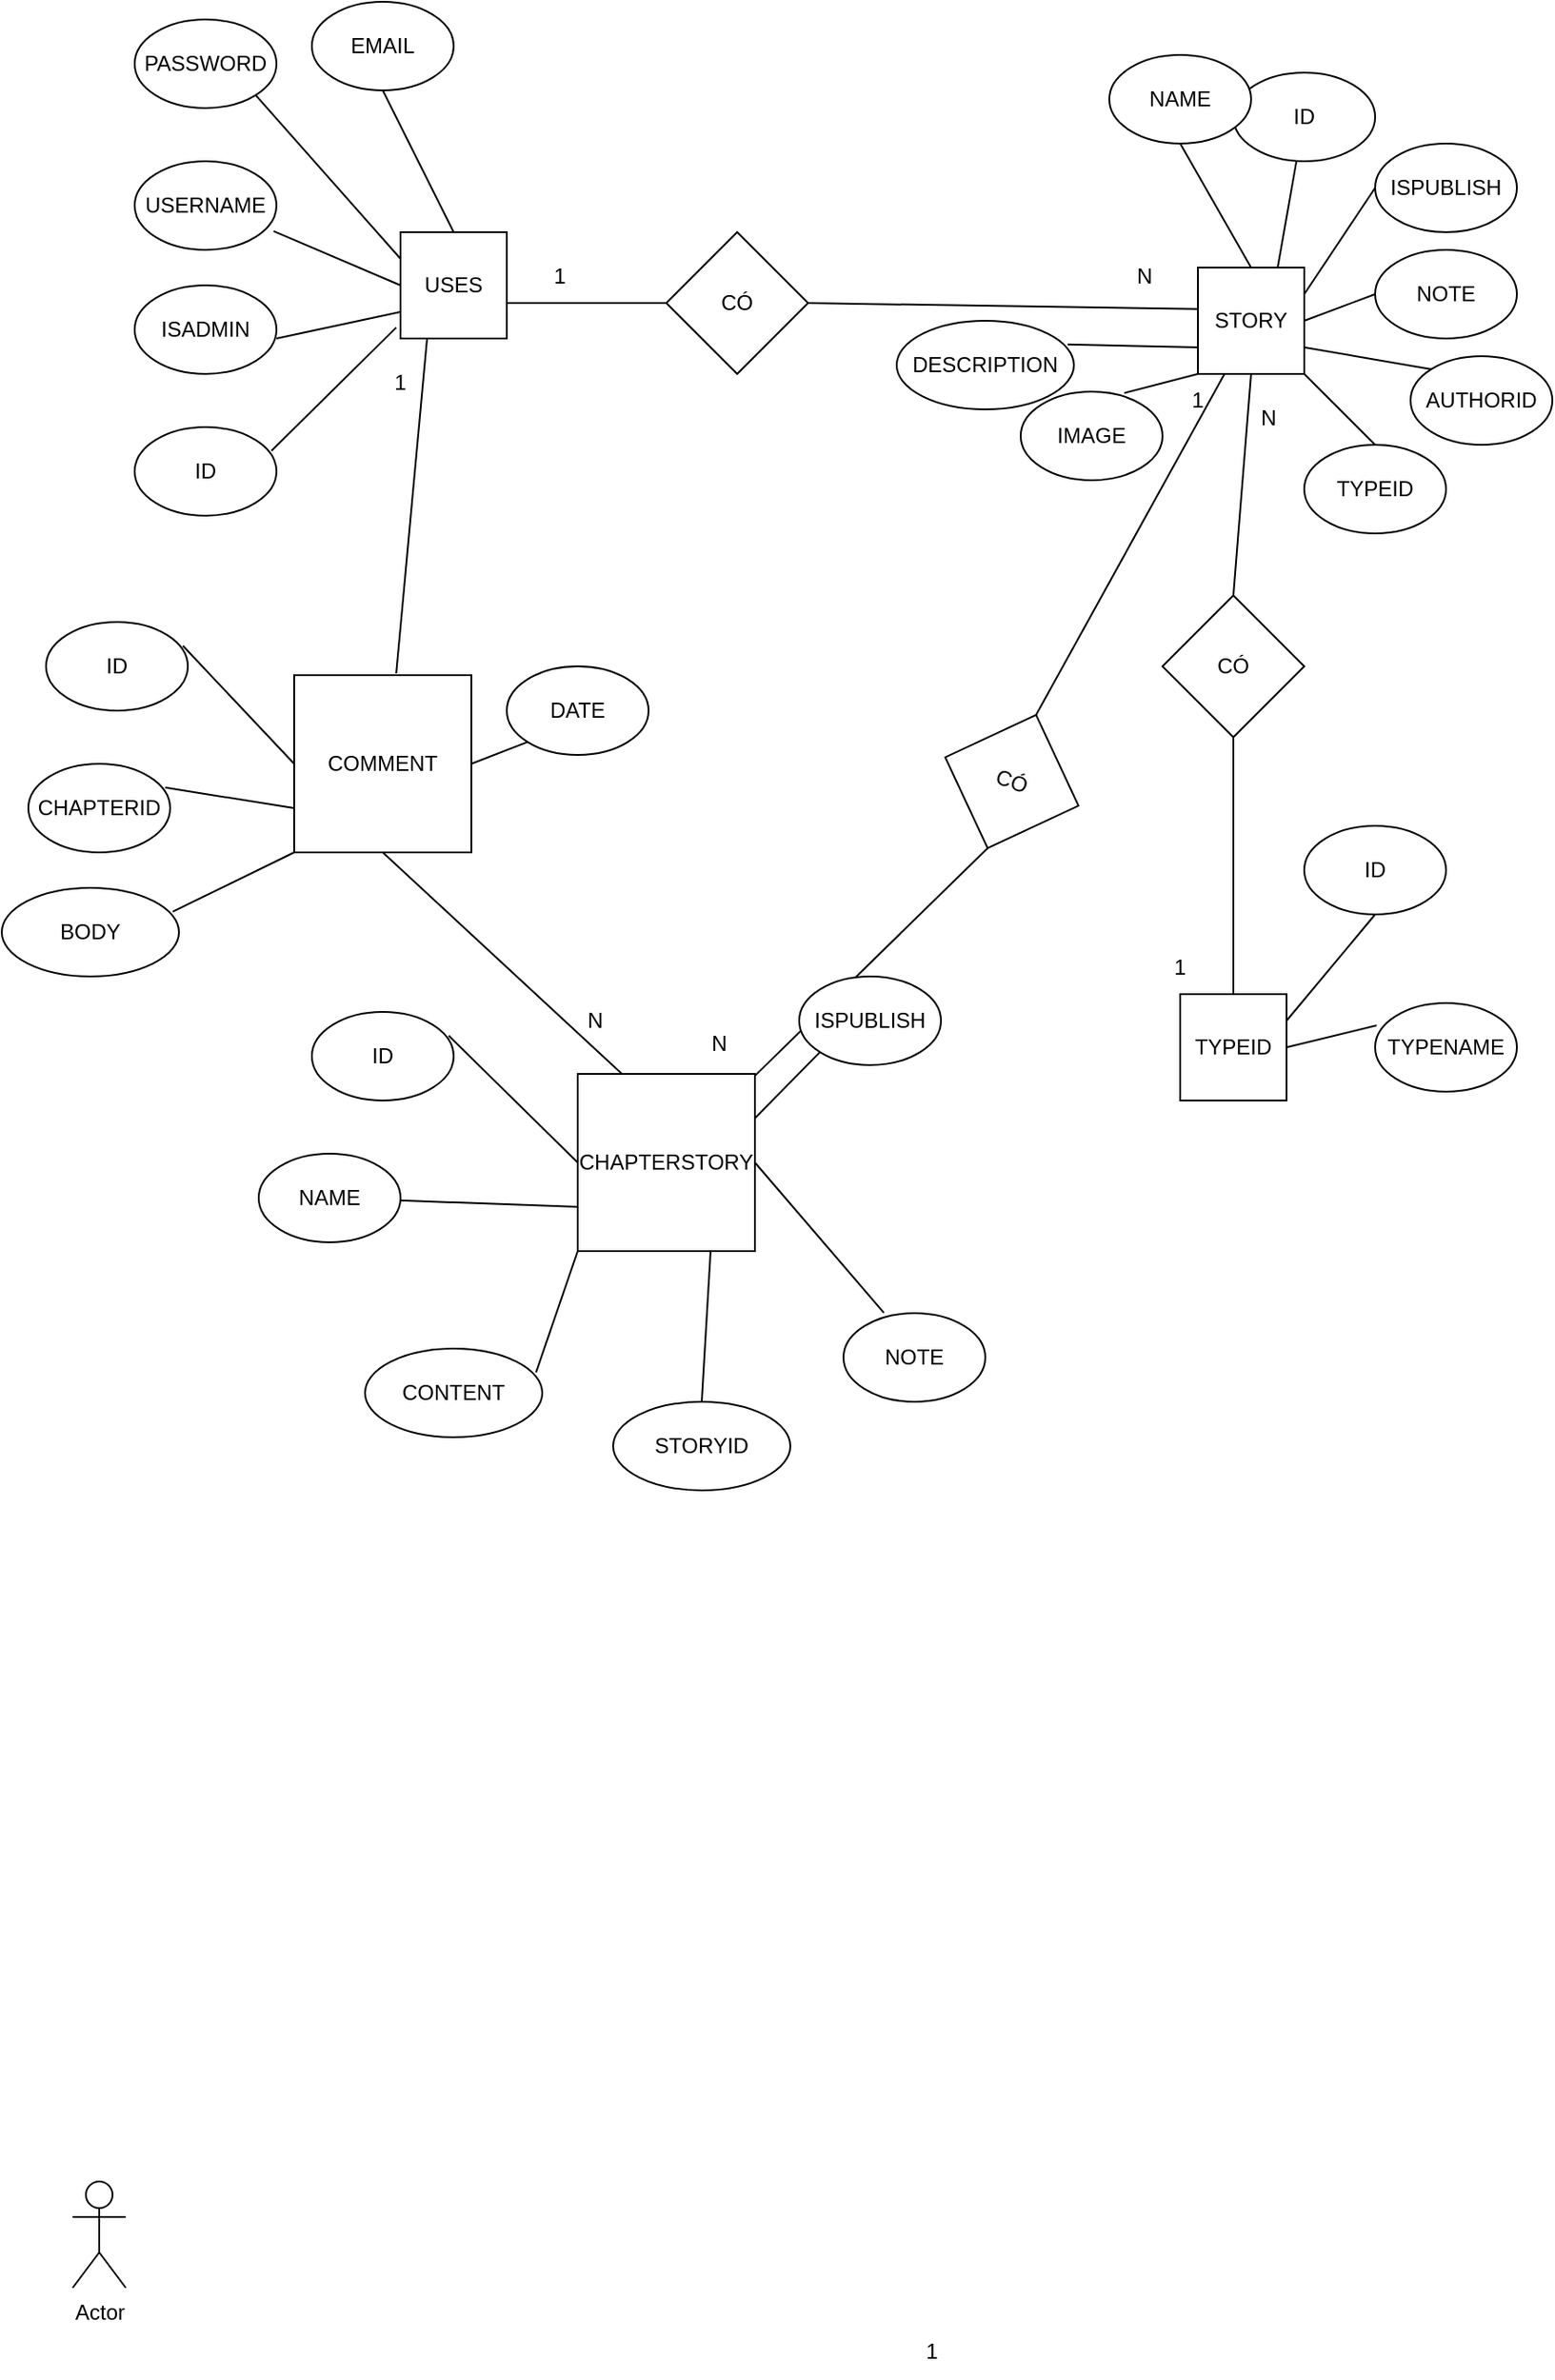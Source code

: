 <mxfile version="21.0.2" type="github">
  <diagram name="Page-1" id="jhrjBW9a0C2SVgo-CWRU">
    <mxGraphModel dx="913" dy="505" grid="1" gridSize="10" guides="1" tooltips="1" connect="1" arrows="1" fold="1" page="1" pageScale="1" pageWidth="850" pageHeight="1100" math="0" shadow="0">
      <root>
        <mxCell id="0" />
        <mxCell id="1" parent="0" />
        <mxCell id="G8aZs1uHEPbQJze8aGuv-1" value="USES" style="whiteSpace=wrap;html=1;aspect=fixed;" vertex="1" parent="1">
          <mxGeometry x="270" y="160" width="60" height="60" as="geometry" />
        </mxCell>
        <mxCell id="G8aZs1uHEPbQJze8aGuv-2" value="USERNAME" style="ellipse;whiteSpace=wrap;html=1;" vertex="1" parent="1">
          <mxGeometry x="120" y="120" width="80" height="50" as="geometry" />
        </mxCell>
        <mxCell id="G8aZs1uHEPbQJze8aGuv-3" value="" style="endArrow=none;html=1;rounded=0;exitX=0;exitY=0.5;exitDx=0;exitDy=0;entryX=0.98;entryY=0.788;entryDx=0;entryDy=0;entryPerimeter=0;" edge="1" parent="1" source="G8aZs1uHEPbQJze8aGuv-1" target="G8aZs1uHEPbQJze8aGuv-2">
          <mxGeometry width="50" height="50" relative="1" as="geometry">
            <mxPoint x="400" y="290" as="sourcePoint" />
            <mxPoint x="450" y="240" as="targetPoint" />
          </mxGeometry>
        </mxCell>
        <mxCell id="G8aZs1uHEPbQJze8aGuv-4" value="PASSWORD" style="ellipse;whiteSpace=wrap;html=1;" vertex="1" parent="1">
          <mxGeometry x="120" y="40" width="80" height="50" as="geometry" />
        </mxCell>
        <mxCell id="G8aZs1uHEPbQJze8aGuv-5" value="" style="endArrow=none;html=1;rounded=0;exitX=0;exitY=0.25;exitDx=0;exitDy=0;entryX=1;entryY=1;entryDx=0;entryDy=0;" edge="1" parent="1" source="G8aZs1uHEPbQJze8aGuv-1" target="G8aZs1uHEPbQJze8aGuv-4">
          <mxGeometry width="50" height="50" relative="1" as="geometry">
            <mxPoint x="280" y="200" as="sourcePoint" />
            <mxPoint x="218" y="169" as="targetPoint" />
          </mxGeometry>
        </mxCell>
        <mxCell id="G8aZs1uHEPbQJze8aGuv-6" value="EMAIL" style="ellipse;whiteSpace=wrap;html=1;" vertex="1" parent="1">
          <mxGeometry x="220" y="30" width="80" height="50" as="geometry" />
        </mxCell>
        <mxCell id="G8aZs1uHEPbQJze8aGuv-7" value="" style="endArrow=none;html=1;rounded=0;entryX=0.5;entryY=1;entryDx=0;entryDy=0;" edge="1" parent="1" target="G8aZs1uHEPbQJze8aGuv-6">
          <mxGeometry width="50" height="50" relative="1" as="geometry">
            <mxPoint x="300" y="160" as="sourcePoint" />
            <mxPoint x="308" y="159" as="targetPoint" />
          </mxGeometry>
        </mxCell>
        <mxCell id="G8aZs1uHEPbQJze8aGuv-8" value="ISADMIN" style="ellipse;whiteSpace=wrap;html=1;" vertex="1" parent="1">
          <mxGeometry x="120" y="190" width="80" height="50" as="geometry" />
        </mxCell>
        <mxCell id="G8aZs1uHEPbQJze8aGuv-9" value="" style="endArrow=none;html=1;rounded=0;exitX=0;exitY=0.75;exitDx=0;exitDy=0;" edge="1" parent="1" source="G8aZs1uHEPbQJze8aGuv-1">
          <mxGeometry width="50" height="50" relative="1" as="geometry">
            <mxPoint x="250" y="260" as="sourcePoint" />
            <mxPoint x="200" y="220" as="targetPoint" />
          </mxGeometry>
        </mxCell>
        <mxCell id="G8aZs1uHEPbQJze8aGuv-10" value="ID" style="ellipse;whiteSpace=wrap;html=1;" vertex="1" parent="1">
          <mxGeometry x="120" y="270" width="80" height="50" as="geometry" />
        </mxCell>
        <mxCell id="G8aZs1uHEPbQJze8aGuv-11" value="" style="endArrow=none;html=1;rounded=0;exitX=-0.04;exitY=0.897;exitDx=0;exitDy=0;entryX=0.965;entryY=0.268;entryDx=0;entryDy=0;entryPerimeter=0;exitPerimeter=0;" edge="1" parent="1" target="G8aZs1uHEPbQJze8aGuv-10" source="G8aZs1uHEPbQJze8aGuv-1">
          <mxGeometry width="50" height="50" relative="1" as="geometry">
            <mxPoint x="280" y="215" as="sourcePoint" />
            <mxPoint x="440" y="320" as="targetPoint" />
          </mxGeometry>
        </mxCell>
        <mxCell id="G8aZs1uHEPbQJze8aGuv-12" value="CÓ" style="rhombus;whiteSpace=wrap;html=1;" vertex="1" parent="1">
          <mxGeometry x="420" y="160" width="80" height="80" as="geometry" />
        </mxCell>
        <mxCell id="G8aZs1uHEPbQJze8aGuv-13" value="STORY" style="whiteSpace=wrap;html=1;aspect=fixed;" vertex="1" parent="1">
          <mxGeometry x="720" y="180" width="60" height="60" as="geometry" />
        </mxCell>
        <mxCell id="G8aZs1uHEPbQJze8aGuv-14" value="" style="endArrow=none;html=1;rounded=0;exitX=0;exitY=1;exitDx=0;exitDy=0;entryX=0;entryY=0.5;entryDx=0;entryDy=0;" edge="1" parent="1" source="G8aZs1uHEPbQJze8aGuv-16" target="G8aZs1uHEPbQJze8aGuv-12">
          <mxGeometry width="50" height="50" relative="1" as="geometry">
            <mxPoint x="370" y="240" as="sourcePoint" />
            <mxPoint x="370" y="320" as="targetPoint" />
          </mxGeometry>
        </mxCell>
        <mxCell id="G8aZs1uHEPbQJze8aGuv-15" value="" style="endArrow=none;html=1;rounded=0;exitX=1;exitY=0.5;exitDx=0;exitDy=0;entryX=0;entryY=0.39;entryDx=0;entryDy=0;entryPerimeter=0;" edge="1" parent="1" source="G8aZs1uHEPbQJze8aGuv-12" target="G8aZs1uHEPbQJze8aGuv-13">
          <mxGeometry width="50" height="50" relative="1" as="geometry">
            <mxPoint x="430" y="360" as="sourcePoint" />
            <mxPoint x="490" y="460" as="targetPoint" />
          </mxGeometry>
        </mxCell>
        <mxCell id="G8aZs1uHEPbQJze8aGuv-16" value="1" style="text;html=1;strokeColor=none;fillColor=none;align=center;verticalAlign=middle;whiteSpace=wrap;rounded=0;" vertex="1" parent="1">
          <mxGeometry x="330" y="170" width="60" height="30" as="geometry" />
        </mxCell>
        <mxCell id="G8aZs1uHEPbQJze8aGuv-17" value="N" style="text;html=1;strokeColor=none;fillColor=none;align=center;verticalAlign=middle;whiteSpace=wrap;rounded=0;" vertex="1" parent="1">
          <mxGeometry x="660" y="170" width="60" height="30" as="geometry" />
        </mxCell>
        <mxCell id="G8aZs1uHEPbQJze8aGuv-20" value="ID" style="ellipse;whiteSpace=wrap;html=1;" vertex="1" parent="1">
          <mxGeometry x="740" y="70" width="80" height="50" as="geometry" />
        </mxCell>
        <mxCell id="G8aZs1uHEPbQJze8aGuv-21" value="" style="endArrow=none;html=1;rounded=0;exitX=0.75;exitY=0;exitDx=0;exitDy=0;" edge="1" parent="1" target="G8aZs1uHEPbQJze8aGuv-20" source="G8aZs1uHEPbQJze8aGuv-13">
          <mxGeometry width="50" height="50" relative="1" as="geometry">
            <mxPoint x="700" y="210" as="sourcePoint" />
            <mxPoint x="862" y="346" as="targetPoint" />
          </mxGeometry>
        </mxCell>
        <mxCell id="G8aZs1uHEPbQJze8aGuv-22" value="NAME" style="ellipse;whiteSpace=wrap;html=1;" vertex="1" parent="1">
          <mxGeometry x="670" y="60" width="80" height="50" as="geometry" />
        </mxCell>
        <mxCell id="G8aZs1uHEPbQJze8aGuv-23" value="" style="endArrow=none;html=1;rounded=0;exitX=0.5;exitY=0;exitDx=0;exitDy=0;entryX=0.5;entryY=1;entryDx=0;entryDy=0;" edge="1" parent="1" target="G8aZs1uHEPbQJze8aGuv-22" source="G8aZs1uHEPbQJze8aGuv-13">
          <mxGeometry width="50" height="50" relative="1" as="geometry">
            <mxPoint x="670" y="160" as="sourcePoint" />
            <mxPoint x="842" y="266" as="targetPoint" />
          </mxGeometry>
        </mxCell>
        <mxCell id="G8aZs1uHEPbQJze8aGuv-24" value="DESCRIPTION" style="ellipse;whiteSpace=wrap;html=1;" vertex="1" parent="1">
          <mxGeometry x="550" y="210" width="100" height="50" as="geometry" />
        </mxCell>
        <mxCell id="G8aZs1uHEPbQJze8aGuv-25" value="" style="endArrow=none;html=1;rounded=0;exitX=0;exitY=0.75;exitDx=0;exitDy=0;entryX=0.965;entryY=0.268;entryDx=0;entryDy=0;entryPerimeter=0;" edge="1" parent="1" target="G8aZs1uHEPbQJze8aGuv-24" source="G8aZs1uHEPbQJze8aGuv-13">
          <mxGeometry width="50" height="50" relative="1" as="geometry">
            <mxPoint x="720" y="310" as="sourcePoint" />
            <mxPoint x="872" y="311" as="targetPoint" />
          </mxGeometry>
        </mxCell>
        <mxCell id="G8aZs1uHEPbQJze8aGuv-26" value="IMAGE" style="ellipse;whiteSpace=wrap;html=1;" vertex="1" parent="1">
          <mxGeometry x="620" y="250" width="80" height="50" as="geometry" />
        </mxCell>
        <mxCell id="G8aZs1uHEPbQJze8aGuv-27" value="" style="endArrow=none;html=1;rounded=0;exitX=0;exitY=1;exitDx=0;exitDy=0;entryX=0.73;entryY=0.016;entryDx=0;entryDy=0;entryPerimeter=0;" edge="1" parent="1" target="G8aZs1uHEPbQJze8aGuv-26" source="G8aZs1uHEPbQJze8aGuv-13">
          <mxGeometry width="50" height="50" relative="1" as="geometry">
            <mxPoint x="770" y="370" as="sourcePoint" />
            <mxPoint x="922" y="371" as="targetPoint" />
          </mxGeometry>
        </mxCell>
        <mxCell id="G8aZs1uHEPbQJze8aGuv-28" value="TYPEID" style="ellipse;whiteSpace=wrap;html=1;" vertex="1" parent="1">
          <mxGeometry x="780" y="280" width="80" height="50" as="geometry" />
        </mxCell>
        <mxCell id="G8aZs1uHEPbQJze8aGuv-29" value="" style="endArrow=none;html=1;rounded=0;exitX=1;exitY=1;exitDx=0;exitDy=0;entryX=0.5;entryY=0;entryDx=0;entryDy=0;" edge="1" parent="1" target="G8aZs1uHEPbQJze8aGuv-28" source="G8aZs1uHEPbQJze8aGuv-13">
          <mxGeometry width="50" height="50" relative="1" as="geometry">
            <mxPoint x="735" y="287.5" as="sourcePoint" />
            <mxPoint x="1042" y="371" as="targetPoint" />
          </mxGeometry>
        </mxCell>
        <mxCell id="G8aZs1uHEPbQJze8aGuv-30" value="AUTHORID&lt;br&gt;" style="ellipse;whiteSpace=wrap;html=1;" vertex="1" parent="1">
          <mxGeometry x="840" y="230" width="80" height="50" as="geometry" />
        </mxCell>
        <mxCell id="G8aZs1uHEPbQJze8aGuv-31" value="" style="endArrow=none;html=1;rounded=0;exitX=1;exitY=0.75;exitDx=0;exitDy=0;entryX=0;entryY=0;entryDx=0;entryDy=0;" edge="1" parent="1" target="G8aZs1uHEPbQJze8aGuv-30" source="G8aZs1uHEPbQJze8aGuv-13">
          <mxGeometry width="50" height="50" relative="1" as="geometry">
            <mxPoint x="950" y="335" as="sourcePoint" />
            <mxPoint x="1102" y="336" as="targetPoint" />
          </mxGeometry>
        </mxCell>
        <mxCell id="G8aZs1uHEPbQJze8aGuv-32" value="NOTE" style="ellipse;whiteSpace=wrap;html=1;" vertex="1" parent="1">
          <mxGeometry x="820" y="170" width="80" height="50" as="geometry" />
        </mxCell>
        <mxCell id="G8aZs1uHEPbQJze8aGuv-33" value="" style="endArrow=none;html=1;rounded=0;exitX=1;exitY=0.5;exitDx=0;exitDy=0;entryX=0;entryY=0.5;entryDx=0;entryDy=0;" edge="1" parent="1" target="G8aZs1uHEPbQJze8aGuv-32" source="G8aZs1uHEPbQJze8aGuv-13">
          <mxGeometry width="50" height="50" relative="1" as="geometry">
            <mxPoint x="970" y="250" as="sourcePoint" />
            <mxPoint x="1122" y="251" as="targetPoint" />
          </mxGeometry>
        </mxCell>
        <mxCell id="G8aZs1uHEPbQJze8aGuv-35" value="ISPUBLISH" style="ellipse;whiteSpace=wrap;html=1;" vertex="1" parent="1">
          <mxGeometry x="820" y="110" width="80" height="50" as="geometry" />
        </mxCell>
        <mxCell id="G8aZs1uHEPbQJze8aGuv-36" value="" style="endArrow=none;html=1;rounded=0;exitX=1;exitY=0.25;exitDx=0;exitDy=0;entryX=0;entryY=0.5;entryDx=0;entryDy=0;" edge="1" parent="1" target="G8aZs1uHEPbQJze8aGuv-35" source="G8aZs1uHEPbQJze8aGuv-13">
          <mxGeometry width="50" height="50" relative="1" as="geometry">
            <mxPoint x="790" y="200" as="sourcePoint" />
            <mxPoint x="1162" y="201" as="targetPoint" />
          </mxGeometry>
        </mxCell>
        <mxCell id="G8aZs1uHEPbQJze8aGuv-37" value="CHAPTERSTORY" style="whiteSpace=wrap;html=1;aspect=fixed;" vertex="1" parent="1">
          <mxGeometry x="370" y="635" width="100" height="100" as="geometry" />
        </mxCell>
        <mxCell id="G8aZs1uHEPbQJze8aGuv-38" value="ID" style="ellipse;whiteSpace=wrap;html=1;" vertex="1" parent="1">
          <mxGeometry x="220" y="600" width="80" height="50" as="geometry" />
        </mxCell>
        <mxCell id="G8aZs1uHEPbQJze8aGuv-39" value="" style="endArrow=none;html=1;rounded=0;entryX=0.965;entryY=0.268;entryDx=0;entryDy=0;entryPerimeter=0;exitX=0;exitY=0.5;exitDx=0;exitDy=0;" edge="1" parent="1" source="G8aZs1uHEPbQJze8aGuv-37" target="G8aZs1uHEPbQJze8aGuv-38">
          <mxGeometry width="50" height="50" relative="1" as="geometry">
            <mxPoint x="345" y="817.5" as="sourcePoint" />
            <mxPoint x="557" y="913.5" as="targetPoint" />
          </mxGeometry>
        </mxCell>
        <mxCell id="G8aZs1uHEPbQJze8aGuv-40" value="NAME" style="ellipse;whiteSpace=wrap;html=1;" vertex="1" parent="1">
          <mxGeometry x="190" y="680" width="80" height="50" as="geometry" />
        </mxCell>
        <mxCell id="G8aZs1uHEPbQJze8aGuv-41" value="" style="endArrow=none;html=1;rounded=0;exitX=0;exitY=0.75;exitDx=0;exitDy=0;" edge="1" parent="1" source="G8aZs1uHEPbQJze8aGuv-37" target="G8aZs1uHEPbQJze8aGuv-40">
          <mxGeometry width="50" height="50" relative="1" as="geometry">
            <mxPoint x="365" y="727.5" as="sourcePoint" />
            <mxPoint x="287.2" y="693.4" as="targetPoint" />
          </mxGeometry>
        </mxCell>
        <mxCell id="G8aZs1uHEPbQJze8aGuv-42" value="CONTENT" style="ellipse;whiteSpace=wrap;html=1;" vertex="1" parent="1">
          <mxGeometry x="250" y="790" width="100" height="50" as="geometry" />
        </mxCell>
        <mxCell id="G8aZs1uHEPbQJze8aGuv-43" value="" style="endArrow=none;html=1;rounded=0;exitX=0;exitY=1;exitDx=0;exitDy=0;entryX=0.965;entryY=0.268;entryDx=0;entryDy=0;entryPerimeter=0;" edge="1" parent="1" source="G8aZs1uHEPbQJze8aGuv-37" target="G8aZs1uHEPbQJze8aGuv-42">
          <mxGeometry width="50" height="50" relative="1" as="geometry">
            <mxPoint x="415" y="877.5" as="sourcePoint" />
            <mxPoint x="567" y="878.5" as="targetPoint" />
          </mxGeometry>
        </mxCell>
        <mxCell id="G8aZs1uHEPbQJze8aGuv-46" value="STORYID" style="ellipse;whiteSpace=wrap;html=1;" vertex="1" parent="1">
          <mxGeometry x="390" y="820" width="100" height="50" as="geometry" />
        </mxCell>
        <mxCell id="G8aZs1uHEPbQJze8aGuv-47" value="" style="endArrow=none;html=1;rounded=0;exitX=0.75;exitY=1;exitDx=0;exitDy=0;entryX=0.5;entryY=0;entryDx=0;entryDy=0;" edge="1" parent="1" source="G8aZs1uHEPbQJze8aGuv-37" target="G8aZs1uHEPbQJze8aGuv-46">
          <mxGeometry width="50" height="50" relative="1" as="geometry">
            <mxPoint x="430" y="855" as="sourcePoint" />
            <mxPoint x="460" y="810" as="targetPoint" />
          </mxGeometry>
        </mxCell>
        <mxCell id="G8aZs1uHEPbQJze8aGuv-50" value="NOTE" style="ellipse;whiteSpace=wrap;html=1;" vertex="1" parent="1">
          <mxGeometry x="520" y="770" width="80" height="50" as="geometry" />
        </mxCell>
        <mxCell id="G8aZs1uHEPbQJze8aGuv-51" value="" style="endArrow=none;html=1;rounded=0;exitX=1;exitY=0.5;exitDx=0;exitDy=0;entryX=0.285;entryY=-0.004;entryDx=0;entryDy=0;entryPerimeter=0;" edge="1" parent="1" source="G8aZs1uHEPbQJze8aGuv-37" target="G8aZs1uHEPbQJze8aGuv-50">
          <mxGeometry width="50" height="50" relative="1" as="geometry">
            <mxPoint x="665" y="817.5" as="sourcePoint" />
            <mxPoint x="817" y="818.5" as="targetPoint" />
          </mxGeometry>
        </mxCell>
        <mxCell id="G8aZs1uHEPbQJze8aGuv-53" value="" style="endArrow=none;html=1;rounded=0;exitX=1;exitY=0.25;exitDx=0;exitDy=0;entryX=0;entryY=1;entryDx=0;entryDy=0;" edge="1" parent="1" source="G8aZs1uHEPbQJze8aGuv-37" target="G8aZs1uHEPbQJze8aGuv-102">
          <mxGeometry width="50" height="50" relative="1" as="geometry">
            <mxPoint x="485" y="767.5" as="sourcePoint" />
            <mxPoint x="561.716" y="742.678" as="targetPoint" />
          </mxGeometry>
        </mxCell>
        <mxCell id="G8aZs1uHEPbQJze8aGuv-59" value="CÓ" style="rhombus;whiteSpace=wrap;html=1;rotation=20;" vertex="1" parent="1">
          <mxGeometry x="575" y="430" width="80" height="80" as="geometry" />
        </mxCell>
        <mxCell id="G8aZs1uHEPbQJze8aGuv-60" value="" style="endArrow=none;html=1;rounded=0;entryX=0.5;entryY=1;entryDx=0;entryDy=0;" edge="1" parent="1" target="G8aZs1uHEPbQJze8aGuv-59" source="G8aZs1uHEPbQJze8aGuv-37">
          <mxGeometry width="50" height="50" relative="1" as="geometry">
            <mxPoint x="360" y="910" as="sourcePoint" />
            <mxPoint x="420" y="840" as="targetPoint" />
          </mxGeometry>
        </mxCell>
        <mxCell id="G8aZs1uHEPbQJze8aGuv-61" value="" style="endArrow=none;html=1;rounded=0;entryX=0.25;entryY=1;entryDx=0;entryDy=0;exitX=0.5;exitY=0;exitDx=0;exitDy=0;" edge="1" parent="1" source="G8aZs1uHEPbQJze8aGuv-59" target="G8aZs1uHEPbQJze8aGuv-13">
          <mxGeometry width="50" height="50" relative="1" as="geometry">
            <mxPoint x="460" y="730" as="sourcePoint" />
            <mxPoint x="710" y="460" as="targetPoint" />
          </mxGeometry>
        </mxCell>
        <mxCell id="G8aZs1uHEPbQJze8aGuv-62" value="N" style="text;html=1;strokeColor=none;fillColor=none;align=center;verticalAlign=middle;whiteSpace=wrap;rounded=0;" vertex="1" parent="1">
          <mxGeometry x="420" y="600" width="60" height="35" as="geometry" />
        </mxCell>
        <mxCell id="G8aZs1uHEPbQJze8aGuv-63" value="1" style="text;html=1;strokeColor=none;fillColor=none;align=center;verticalAlign=middle;whiteSpace=wrap;rounded=0;" vertex="1" parent="1">
          <mxGeometry x="690" y="240" width="60" height="30" as="geometry" />
        </mxCell>
        <mxCell id="G8aZs1uHEPbQJze8aGuv-65" value="TYPEID" style="whiteSpace=wrap;html=1;aspect=fixed;" vertex="1" parent="1">
          <mxGeometry x="710" y="590" width="60" height="60" as="geometry" />
        </mxCell>
        <mxCell id="G8aZs1uHEPbQJze8aGuv-68" value="TYPENAME" style="ellipse;whiteSpace=wrap;html=1;" vertex="1" parent="1">
          <mxGeometry x="820" y="595" width="80" height="50" as="geometry" />
        </mxCell>
        <mxCell id="G8aZs1uHEPbQJze8aGuv-69" value="" style="endArrow=none;html=1;rounded=0;exitX=1;exitY=0.5;exitDx=0;exitDy=0;entryX=0.01;entryY=0.252;entryDx=0;entryDy=0;entryPerimeter=0;" edge="1" parent="1" source="G8aZs1uHEPbQJze8aGuv-65" target="G8aZs1uHEPbQJze8aGuv-68">
          <mxGeometry width="50" height="50" relative="1" as="geometry">
            <mxPoint x="730" y="690" as="sourcePoint" />
            <mxPoint x="890" y="650" as="targetPoint" />
          </mxGeometry>
        </mxCell>
        <mxCell id="G8aZs1uHEPbQJze8aGuv-70" value="ID" style="ellipse;whiteSpace=wrap;html=1;" vertex="1" parent="1">
          <mxGeometry x="780" y="495" width="80" height="50" as="geometry" />
        </mxCell>
        <mxCell id="G8aZs1uHEPbQJze8aGuv-71" value="" style="endArrow=none;html=1;rounded=0;entryX=0.5;entryY=1;entryDx=0;entryDy=0;exitX=1;exitY=0.25;exitDx=0;exitDy=0;" edge="1" parent="1" target="G8aZs1uHEPbQJze8aGuv-70" source="G8aZs1uHEPbQJze8aGuv-65">
          <mxGeometry width="50" height="50" relative="1" as="geometry">
            <mxPoint x="750" y="650" as="sourcePoint" />
            <mxPoint x="758" y="649" as="targetPoint" />
          </mxGeometry>
        </mxCell>
        <mxCell id="G8aZs1uHEPbQJze8aGuv-73" value="1" style="text;html=1;strokeColor=none;fillColor=none;align=center;verticalAlign=middle;whiteSpace=wrap;rounded=0;" vertex="1" parent="1">
          <mxGeometry x="680" y="560" width="60" height="30" as="geometry" />
        </mxCell>
        <mxCell id="G8aZs1uHEPbQJze8aGuv-75" value="CÓ" style="rhombus;whiteSpace=wrap;html=1;" vertex="1" parent="1">
          <mxGeometry x="700" y="365" width="80" height="80" as="geometry" />
        </mxCell>
        <mxCell id="G8aZs1uHEPbQJze8aGuv-76" value="" style="endArrow=none;html=1;rounded=0;exitX=0.5;exitY=1;exitDx=0;exitDy=0;entryX=0.5;entryY=0;entryDx=0;entryDy=0;" edge="1" parent="1" target="G8aZs1uHEPbQJze8aGuv-75" source="G8aZs1uHEPbQJze8aGuv-13">
          <mxGeometry width="50" height="50" relative="1" as="geometry">
            <mxPoint x="596" y="610" as="sourcePoint" />
            <mxPoint x="530" y="731" as="targetPoint" />
          </mxGeometry>
        </mxCell>
        <mxCell id="G8aZs1uHEPbQJze8aGuv-77" value="" style="endArrow=none;html=1;rounded=0;entryX=1;entryY=1;entryDx=0;entryDy=0;exitX=0.5;exitY=1;exitDx=0;exitDy=0;" edge="1" parent="1" source="G8aZs1uHEPbQJze8aGuv-75" target="G8aZs1uHEPbQJze8aGuv-73">
          <mxGeometry width="50" height="50" relative="1" as="geometry">
            <mxPoint x="730" y="505" as="sourcePoint" />
            <mxPoint x="630" y="820" as="targetPoint" />
          </mxGeometry>
        </mxCell>
        <mxCell id="G8aZs1uHEPbQJze8aGuv-78" value="1" style="text;html=1;strokeColor=none;fillColor=none;align=center;verticalAlign=middle;whiteSpace=wrap;rounded=0;" vertex="1" parent="1">
          <mxGeometry x="540" y="1341" width="60" height="30" as="geometry" />
        </mxCell>
        <mxCell id="G8aZs1uHEPbQJze8aGuv-80" value="N" style="text;html=1;strokeColor=none;fillColor=none;align=center;verticalAlign=middle;whiteSpace=wrap;rounded=0;" vertex="1" parent="1">
          <mxGeometry x="730" y="250" width="60" height="30" as="geometry" />
        </mxCell>
        <mxCell id="G8aZs1uHEPbQJze8aGuv-81" value="COMMENT" style="whiteSpace=wrap;html=1;aspect=fixed;" vertex="1" parent="1">
          <mxGeometry x="210" y="410" width="100" height="100" as="geometry" />
        </mxCell>
        <mxCell id="G8aZs1uHEPbQJze8aGuv-82" value="ID" style="ellipse;whiteSpace=wrap;html=1;" vertex="1" parent="1">
          <mxGeometry x="70" y="380" width="80" height="50" as="geometry" />
        </mxCell>
        <mxCell id="G8aZs1uHEPbQJze8aGuv-83" value="" style="endArrow=none;html=1;rounded=0;entryX=0.965;entryY=0.268;entryDx=0;entryDy=0;entryPerimeter=0;exitX=0;exitY=0.5;exitDx=0;exitDy=0;" edge="1" parent="1" source="G8aZs1uHEPbQJze8aGuv-81" target="G8aZs1uHEPbQJze8aGuv-82">
          <mxGeometry width="50" height="50" relative="1" as="geometry">
            <mxPoint x="150" y="517.5" as="sourcePoint" />
            <mxPoint x="362" y="613.5" as="targetPoint" />
          </mxGeometry>
        </mxCell>
        <mxCell id="G8aZs1uHEPbQJze8aGuv-84" value="CHAPTERID" style="ellipse;whiteSpace=wrap;html=1;" vertex="1" parent="1">
          <mxGeometry x="60" y="460" width="80" height="50" as="geometry" />
        </mxCell>
        <mxCell id="G8aZs1uHEPbQJze8aGuv-85" value="" style="endArrow=none;html=1;rounded=0;exitX=0;exitY=0.75;exitDx=0;exitDy=0;entryX=0.965;entryY=0.268;entryDx=0;entryDy=0;entryPerimeter=0;" edge="1" parent="1" source="G8aZs1uHEPbQJze8aGuv-81" target="G8aZs1uHEPbQJze8aGuv-84">
          <mxGeometry width="50" height="50" relative="1" as="geometry">
            <mxPoint x="170" y="427.5" as="sourcePoint" />
            <mxPoint x="342" y="533.5" as="targetPoint" />
          </mxGeometry>
        </mxCell>
        <mxCell id="G8aZs1uHEPbQJze8aGuv-86" value="BODY" style="ellipse;whiteSpace=wrap;html=1;" vertex="1" parent="1">
          <mxGeometry x="45" y="530" width="100" height="50" as="geometry" />
        </mxCell>
        <mxCell id="G8aZs1uHEPbQJze8aGuv-87" value="" style="endArrow=none;html=1;rounded=0;exitX=0;exitY=1;exitDx=0;exitDy=0;entryX=0.965;entryY=0.268;entryDx=0;entryDy=0;entryPerimeter=0;" edge="1" parent="1" source="G8aZs1uHEPbQJze8aGuv-81" target="G8aZs1uHEPbQJze8aGuv-86">
          <mxGeometry width="50" height="50" relative="1" as="geometry">
            <mxPoint x="220" y="577.5" as="sourcePoint" />
            <mxPoint x="372" y="578.5" as="targetPoint" />
          </mxGeometry>
        </mxCell>
        <mxCell id="G8aZs1uHEPbQJze8aGuv-90" value="DATE" style="ellipse;whiteSpace=wrap;html=1;" vertex="1" parent="1">
          <mxGeometry x="330" y="405" width="80" height="50" as="geometry" />
        </mxCell>
        <mxCell id="G8aZs1uHEPbQJze8aGuv-91" value="" style="endArrow=none;html=1;rounded=0;exitX=1;exitY=0.5;exitDx=0;exitDy=0;entryX=0;entryY=1;entryDx=0;entryDy=0;" edge="1" parent="1" source="G8aZs1uHEPbQJze8aGuv-81" target="G8aZs1uHEPbQJze8aGuv-90">
          <mxGeometry width="50" height="50" relative="1" as="geometry">
            <mxPoint x="470" y="517.5" as="sourcePoint" />
            <mxPoint x="622" y="518.5" as="targetPoint" />
          </mxGeometry>
        </mxCell>
        <mxCell id="G8aZs1uHEPbQJze8aGuv-95" value="N" style="text;html=1;strokeColor=none;fillColor=none;align=center;verticalAlign=middle;whiteSpace=wrap;rounded=0;" vertex="1" parent="1">
          <mxGeometry x="350" y="590" width="60" height="30" as="geometry" />
        </mxCell>
        <mxCell id="G8aZs1uHEPbQJze8aGuv-97" value="" style="endArrow=none;html=1;rounded=0;exitX=0.25;exitY=1;exitDx=0;exitDy=0;entryX=0.576;entryY=-0.01;entryDx=0;entryDy=0;entryPerimeter=0;" edge="1" parent="1" target="G8aZs1uHEPbQJze8aGuv-81" source="G8aZs1uHEPbQJze8aGuv-1">
          <mxGeometry width="50" height="50" relative="1" as="geometry">
            <mxPoint x="210" y="340" as="sourcePoint" />
            <mxPoint x="180" y="410" as="targetPoint" />
          </mxGeometry>
        </mxCell>
        <mxCell id="G8aZs1uHEPbQJze8aGuv-99" value="1" style="text;html=1;strokeColor=none;fillColor=none;align=center;verticalAlign=middle;whiteSpace=wrap;rounded=0;" vertex="1" parent="1">
          <mxGeometry x="240" y="230" width="60" height="30" as="geometry" />
        </mxCell>
        <mxCell id="G8aZs1uHEPbQJze8aGuv-102" value="ISPUBLISH" style="ellipse;whiteSpace=wrap;html=1;" vertex="1" parent="1">
          <mxGeometry x="495" y="580" width="80" height="50" as="geometry" />
        </mxCell>
        <mxCell id="G8aZs1uHEPbQJze8aGuv-104" value="" style="endArrow=none;html=1;rounded=0;exitX=0.5;exitY=1;exitDx=0;exitDy=0;entryX=0.25;entryY=0;entryDx=0;entryDy=0;" edge="1" parent="1" source="G8aZs1uHEPbQJze8aGuv-81" target="G8aZs1uHEPbQJze8aGuv-37">
          <mxGeometry width="50" height="50" relative="1" as="geometry">
            <mxPoint x="400" y="630" as="sourcePoint" />
            <mxPoint x="210" y="910" as="targetPoint" />
          </mxGeometry>
        </mxCell>
        <mxCell id="G8aZs1uHEPbQJze8aGuv-105" value="Actor" style="shape=umlActor;verticalLabelPosition=bottom;verticalAlign=top;html=1;outlineConnect=0;" vertex="1" parent="1">
          <mxGeometry x="85" y="1260" width="30" height="60" as="geometry" />
        </mxCell>
      </root>
    </mxGraphModel>
  </diagram>
</mxfile>
